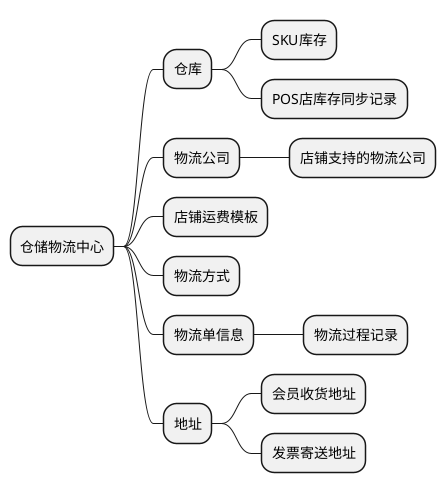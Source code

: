@startmindmap

* 仓储物流中心

** 仓库
*** SKU库存
*** POS店库存同步记录

** 物流公司
*** 店铺支持的物流公司

** 店铺运费模板

** 物流方式

** 物流单信息
*** 物流过程记录

** 地址
*** 会员收货地址
*** 发票寄送地址

@endmindmap
